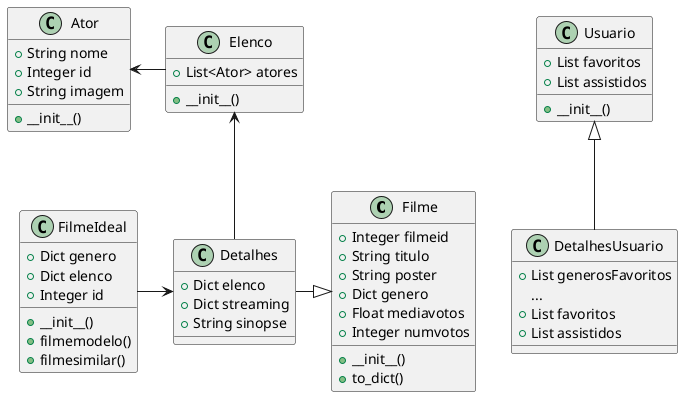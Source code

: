 @startuml Diagrama_de_Classses_KlimaX
        class Filme {
                +Integer filmeid
                +String titulo
                +String poster
                +Dict genero
                +Float mediavotos
                +Integer numvotos

                +__init__()
                +to_dict()
        }

        class Detalhes{
                +Dict elenco
                +Dict streaming
                +String sinopse


        }

        class Elenco{

                +List<Ator> atores
                +__init__()
        }

        class Ator {
                +String nome
                +Integer id
                +String imagem
                +__init__()
        }

        class Usuario {
                +List favoritos
                +List assistidos


                +__init__()
        }
        class FilmeIdeal {
                +Dict genero
                +Dict elenco
                +Integer id

                +__init__()
                +filmemodelo()
                +filmesimilar()
        }

        class DetalhesUsuario extends Usuario {
                +List generosFavoritos
                ...
                +List favoritos
                +List assistidos


        }

        FilmeIdeal -> Detalhes
        Detalhes -|> Filme
        Elenco <-- Detalhes
        Ator <- Elenco

@enduml
